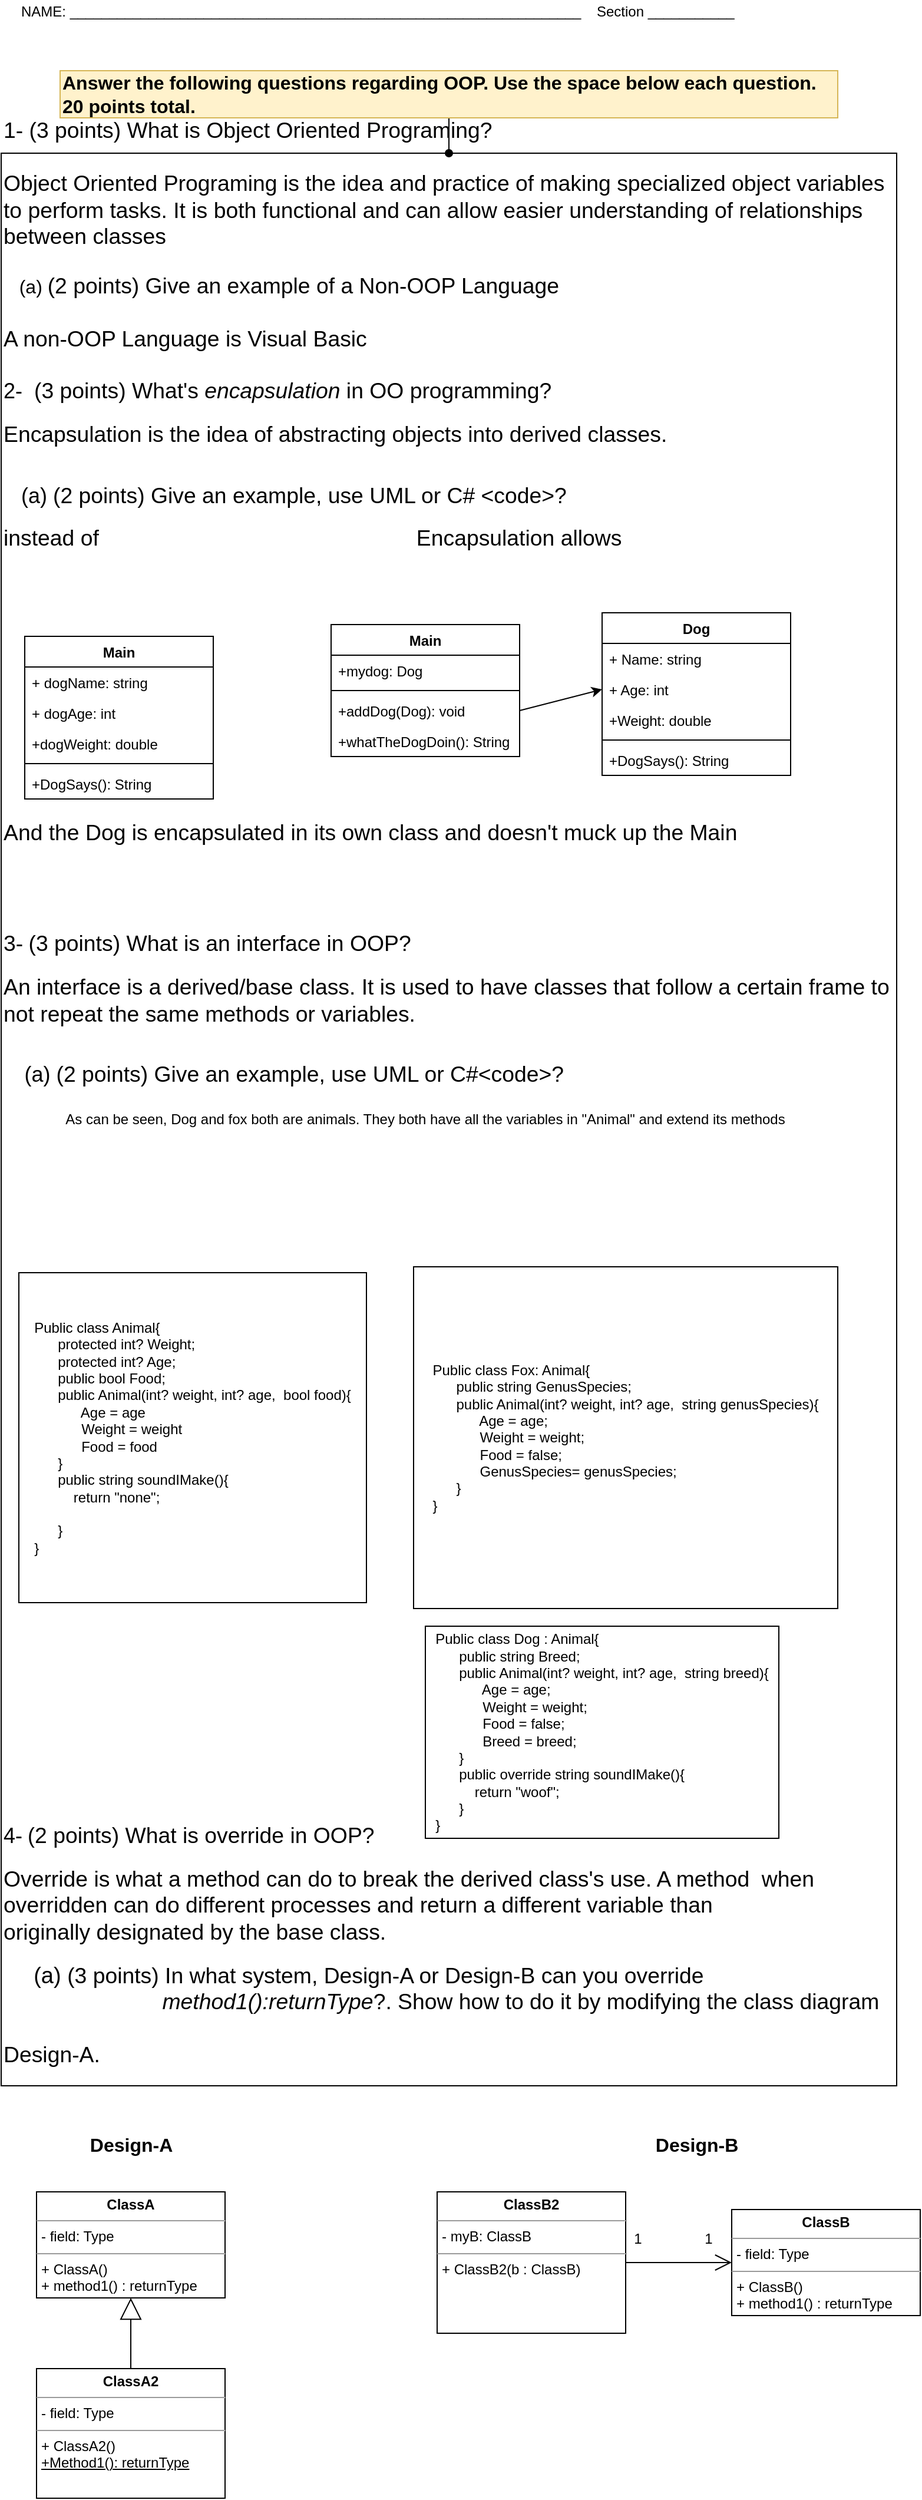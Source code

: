 <mxfile version="14.4.6" type="github" pages="3"><diagram id="lzrEC08ctPRDTBtoDH40" name="Page-1"><mxGraphModel dx="1673" dy="896" grid="1" gridSize="10" guides="1" tooltips="1" connect="1" arrows="1" fold="1" page="1" pageScale="1" pageWidth="850" pageHeight="1100" math="0" shadow="0"><root><mxCell id="0"/><mxCell id="1" parent="0"/><mxCell id="WfrNmm0ybTOumAIyCWNE-1" value="&lt;div&gt;&lt;span style=&quot;font-size: 14pt&quot;&gt;1- (3 points) What is Object Oriented Programing?&lt;/span&gt;&lt;/div&gt;&lt;div&gt;&lt;span style=&quot;font-size: 14pt&quot;&gt;&lt;br&gt;&lt;/span&gt;&lt;/div&gt;&lt;div&gt;&lt;span style=&quot;font-size: 14pt&quot;&gt;Object Oriented Programing is the idea and practice of making specialized object variables to perform tasks. It is both functional and can allow easier understanding of relationships between classes&lt;/span&gt;&lt;/div&gt;&lt;span style=&quot;font-size: medium&quot;&gt;&lt;br&gt;&amp;nbsp; &amp;nbsp;(a)&amp;nbsp;&lt;/span&gt;&lt;span style=&quot;font-size: 14pt&quot;&gt;(2 points) Give an example of a Non-OOP Language&lt;br&gt;&lt;br&gt;A non-OOP Language is Visual Basic&lt;br&gt;&lt;br&gt;&lt;/span&gt;&lt;font style=&quot;font-size: 18px&quot;&gt;2-&amp;nbsp;&amp;nbsp;&lt;/font&gt;&lt;span style=&quot;text-indent: -0.25in&quot;&gt;&lt;span style=&quot;font-size: 14pt&quot;&gt;(3 points) What's &lt;/span&gt;&lt;i style=&quot;font-size: 14pt&quot;&gt;encapsulation&lt;/i&gt;&lt;span style=&quot;font-size: 14pt&quot;&gt; in OO programming?&lt;/span&gt;&lt;br&gt;&lt;br&gt;&lt;span style=&quot;font-size: 14pt&quot;&gt;Encapsulation is the idea of abstracting objects into &lt;/span&gt;&lt;span style=&quot;font-size: 18.667px&quot;&gt;derived&lt;/span&gt;&lt;span style=&quot;font-size: 14pt&quot;&gt;&amp;nbsp;classes.&amp;nbsp;&lt;/span&gt;&lt;br&gt;&lt;br&gt;&lt;/span&gt;&lt;br&gt;&lt;font style=&quot;font-size: 18px&quot;&gt;&amp;nbsp; &amp;nbsp;(a)&amp;nbsp;&lt;/font&gt;&lt;span style=&quot;text-indent: -0.25in&quot;&gt;&lt;font face=&quot;calibri, sans-serif&quot;&gt;&lt;span style=&quot;font-size: 14pt&quot;&gt;(2 points) Give an example, use UML or C# &amp;lt;code&amp;gt;?&lt;/span&gt;&lt;/font&gt;&lt;br&gt;&lt;br&gt;&lt;font face=&quot;calibri, sans-serif&quot;&gt;&lt;span style=&quot;font-size: 14pt&quot;&gt;instead of&amp;nbsp; &amp;nbsp; &amp;nbsp; &amp;nbsp; &amp;nbsp; &amp;nbsp; &amp;nbsp; &amp;nbsp; &amp;nbsp; &amp;nbsp; &amp;nbsp; &amp;nbsp; &amp;nbsp; &amp;nbsp; &amp;nbsp; &amp;nbsp; &amp;nbsp; &amp;nbsp; &amp;nbsp; &amp;nbsp; &amp;nbsp; &amp;nbsp; &amp;nbsp; &amp;nbsp; &amp;nbsp; &amp;nbsp; Encapsulation allows&lt;/span&gt;&lt;/font&gt;&lt;br&gt;&lt;br&gt;&lt;br&gt;&lt;br&gt;&lt;br&gt;&lt;br&gt;&lt;br&gt;&lt;br&gt;&lt;br&gt;&lt;font face=&quot;calibri, sans-serif&quot;&gt;&lt;span style=&quot;font-size: 14pt&quot;&gt;&lt;br&gt;&lt;br&gt;&lt;br&gt;&lt;br&gt;&lt;br&gt;And the Dog is encapsulated in its own class and &lt;/span&gt;&lt;span style=&quot;font-size: 18.667px&quot;&gt;doesn't&lt;/span&gt;&lt;span style=&quot;font-size: 14pt&quot;&gt;&amp;nbsp;muck up the Main&lt;/span&gt;&lt;/font&gt;&lt;br&gt;&lt;br&gt;&lt;br&gt;&lt;br&gt;&lt;br&gt;&lt;br&gt;&lt;font face=&quot;calibri, sans-serif&quot;&gt;&lt;span style=&quot;font-size: 14pt&quot;&gt;3-&lt;/span&gt;&lt;/font&gt;&lt;/span&gt;&lt;span style=&quot;font-family: &amp;#34;calibri&amp;#34; , sans-serif ; text-indent: -0.25in ; font-size: 14pt&quot;&gt;&lt;span style=&quot;font-stretch: normal ; font-size: 7pt ; line-height: normal ; font-family: &amp;#34;times new roman&amp;#34;&quot;&gt;&amp;nbsp;&amp;nbsp;&lt;/span&gt;&lt;/span&gt;&lt;span dir=&quot;LTR&quot; style=&quot;font-family: &amp;#34;calibri&amp;#34; , sans-serif ; font-size: 12pt ; text-indent: -0.25in&quot;&gt;&lt;/span&gt;&lt;span style=&quot;font-family: &amp;#34;calibri&amp;#34; , sans-serif ; text-indent: -0.25in ; font-size: 14pt&quot;&gt;(3 points) What is an interface in OOP?&lt;/span&gt;&lt;p class=&quot;MsoListParagraph&quot; style=&quot;margin: 0in 0in 0in 0.25in ; font-size: 12pt ; font-family: &amp;#34;calibri&amp;#34; , sans-serif ; text-indent: -0.25in&quot;&gt;&lt;span style=&quot;font-size: 14pt&quot;&gt;&lt;/span&gt;&lt;/p&gt;&lt;span style=&quot;text-indent: -0.25in&quot;&gt;&lt;br&gt;&lt;font face=&quot;calibri, sans-serif&quot;&gt;&lt;span style=&quot;font-size: 14pt&quot;&gt;An interface is a &lt;/span&gt;&lt;span style=&quot;font-size: 18.667px&quot;&gt;derived&lt;/span&gt;&lt;span style=&quot;font-size: 14pt&quot;&gt;/base class. It is used to have classes that follow a certain frame to not repeat the same methods or variables.&amp;nbsp;&lt;/span&gt;&lt;/font&gt;&lt;br&gt;&lt;br&gt;&lt;br&gt;&lt;/span&gt;&lt;p class=&quot;MsoListParagraph&quot; style=&quot;margin: 0in 0in 0in 0.75in ; font-size: 12pt ; font-family: &amp;#34;calibri&amp;#34; , sans-serif ; text-indent: -0.25in&quot;&gt;&lt;span style=&quot;font-size: 14pt&quot;&gt;&lt;/span&gt;&lt;/p&gt;&lt;p class=&quot;MsoListParagraph&quot; style=&quot;margin: 0in 0in 0in 0.25in ; font-size: 12pt ; text-indent: -0.25in&quot;&gt;&lt;span style=&quot;font-size: 14pt&quot;&gt;&lt;/span&gt;&lt;/p&gt;&lt;span style=&quot;font-size: medium&quot;&gt;&amp;nbsp; &amp;nbsp;&amp;nbsp;&lt;/span&gt;&lt;span style=&quot;font-size: 18px&quot;&gt;(a)&amp;nbsp;&lt;/span&gt;&lt;span style=&quot;font-size: 14pt ; font-family: &amp;#34;calibri&amp;#34; , sans-serif&quot;&gt;(2 points) Give an example, use UML or C#&amp;lt;code&amp;gt;?&lt;br&gt;&lt;/span&gt;&lt;span style=&quot;font-size: medium&quot;&gt;&lt;/span&gt;&lt;br&gt;&amp;nbsp; &amp;nbsp; &amp;nbsp; &amp;nbsp; &amp;nbsp; &amp;nbsp; &amp;nbsp; &amp;nbsp; As can be seen, Dog and fox both are animals. They both have all the variables in &quot;Animal&quot; and extend its methods&lt;br&gt;&lt;br&gt;&lt;br&gt;&lt;br&gt;&lt;br&gt;&lt;br&gt;&lt;br&gt;&lt;br&gt;&amp;nbsp; &amp;nbsp; &amp;nbsp; &amp;nbsp; &amp;nbsp;&lt;br&gt;&lt;br&gt;&lt;br&gt;&lt;br&gt;&lt;br&gt;&lt;br&gt;&lt;br&gt;&lt;br&gt;&lt;br&gt;&lt;br&gt;&lt;br&gt;&lt;br&gt;&lt;br&gt;&lt;font style=&quot;font-size: 18px&quot;&gt;&lt;br&gt;&lt;br&gt;&lt;br&gt;&lt;br&gt;&lt;br&gt;&lt;br&gt;&lt;br&gt;&lt;br&gt;&lt;br&gt;&lt;br&gt;&lt;br&gt;&lt;br&gt;&lt;br&gt;&lt;br&gt;4-&lt;span style=&quot;font-family: &amp;#34;calibri&amp;#34; , sans-serif ; text-indent: -0.25in&quot;&gt;&lt;span style=&quot;font-stretch: normal ; line-height: normal ; font-family: &amp;#34;times new roman&amp;#34;&quot;&gt;&amp;nbsp;&lt;/span&gt;&lt;/span&gt;&lt;span dir=&quot;LTR&quot; style=&quot;font-family: &amp;#34;calibri&amp;#34; , sans-serif ; text-indent: -0.25in&quot;&gt;&lt;/span&gt;&lt;span style=&quot;font-family: &amp;#34;calibri&amp;#34; , sans-serif ; text-indent: -0.25in&quot;&gt;(&lt;/span&gt;&lt;/font&gt;&lt;span style=&quot;text-indent: -0.25in&quot;&gt;&lt;font face=&quot;calibri, sans-serif&quot;&gt;&lt;span style=&quot;font-size: 14pt&quot;&gt;2 points) What is override in OOP?&lt;/span&gt;&lt;/font&gt;&lt;br&gt;&lt;br&gt;&lt;font face=&quot;calibri, sans-serif&quot;&gt;&lt;span style=&quot;font-size: 14pt&quot;&gt;Override is what a method can do to break the &lt;/span&gt;&lt;span style=&quot;font-size: 18.667px&quot;&gt;derived&lt;/span&gt;&lt;span style=&quot;font-size: 14pt&quot;&gt;&amp;nbsp;class's use. A method&amp;nbsp; when &lt;/span&gt;&lt;span style=&quot;font-size: 18.667px&quot;&gt;overridden&lt;/span&gt;&lt;span style=&quot;font-size: 14pt&quot;&gt;&amp;nbsp;can do different processes and return a different variable than &lt;/span&gt;&lt;span style=&quot;font-size: 18.667px&quot;&gt;originally&lt;/span&gt;&lt;span style=&quot;font-size: 14pt&quot;&gt;&amp;nbsp;designated by the base class.&lt;/span&gt;&lt;/font&gt;&lt;br&gt;&lt;br&gt;&lt;/span&gt;&lt;p class=&quot;MsoListParagraph&quot; style=&quot;margin: 0in 0in 0in 0.25in ; font-size: 12pt ; font-family: &amp;#34;calibri&amp;#34; , sans-serif ; text-indent: -0.25in&quot;&gt;&lt;span style=&quot;font-size: 14pt&quot;&gt;&lt;/span&gt;&lt;/p&gt;&lt;span style=&quot;font-size: medium&quot;&gt;&amp;nbsp;&lt;/span&gt;&lt;font style=&quot;font-size: 19px&quot;&gt; &amp;nbsp; &amp;nbsp;(a)&amp;nbsp;&lt;/font&gt;&lt;span style=&quot;font-size: 14pt ; font-family: &amp;#34;calibri&amp;#34; , sans-serif&quot;&gt;(3 points) In what system, Design-A or Design-B can you override&lt;i&gt;&amp;nbsp; &lt;br&gt;&amp;nbsp; &amp;nbsp; &amp;nbsp; &amp;nbsp; &amp;nbsp; &amp;nbsp; &amp;nbsp; &amp;nbsp; &amp;nbsp; &amp;nbsp; &amp;nbsp; &amp;nbsp; &amp;nbsp; method1():returnType&lt;/i&gt;?. Show how to do it by modifying the class diagram&lt;br&gt;&lt;br&gt;Design-A.&lt;br&gt;&lt;br&gt;&lt;br&gt;&lt;/span&gt;&lt;span style=&quot;font-size: medium&quot;&gt;&lt;/span&gt;" style="text;html=1;fillColor=none;align=left;verticalAlign=middle;whiteSpace=wrap;rounded=0;strokeColor=#000000;" vertex="1" parent="1"><mxGeometry x="30" y="160" width="760" height="1640" as="geometry"/></mxCell><mxCell id="WfrNmm0ybTOumAIyCWNE-2" value="&lt;p style=&quot;margin: 0px ; margin-top: 4px ; text-align: center&quot;&gt;&lt;b&gt;ClassA&lt;/b&gt;&lt;/p&gt;&lt;hr size=&quot;1&quot;&gt;&lt;p style=&quot;margin: 0px ; margin-left: 4px&quot;&gt;- field: Type&lt;/p&gt;&lt;hr size=&quot;1&quot;&gt;&lt;p style=&quot;margin: 0px ; margin-left: 4px&quot;&gt;+ ClassA()&lt;/p&gt;&lt;p style=&quot;margin: 0px ; margin-left: 4px&quot;&gt;+ method1() : returnType&lt;/p&gt;" style="verticalAlign=top;align=left;overflow=fill;fontSize=12;fontFamily=Helvetica;html=1;" vertex="1" parent="1"><mxGeometry x="60" y="1890" width="160" height="90" as="geometry"/></mxCell><mxCell id="WfrNmm0ybTOumAIyCWNE-3" value="&lt;p style=&quot;margin: 0px ; margin-top: 4px ; text-align: center&quot;&gt;&lt;b&gt;ClassB2&lt;/b&gt;&lt;/p&gt;&lt;hr size=&quot;1&quot;&gt;&lt;p style=&quot;margin: 0px ; margin-left: 4px&quot;&gt;- myB: ClassB&lt;/p&gt;&lt;hr size=&quot;1&quot;&gt;&lt;p style=&quot;margin: 0px ; margin-left: 4px&quot;&gt;+ ClassB2(b : ClassB)&lt;/p&gt;&lt;p style=&quot;margin: 0px ; margin-left: 4px&quot;&gt;&lt;br&gt;&lt;/p&gt;" style="verticalAlign=top;align=left;overflow=fill;fontSize=12;fontFamily=Helvetica;html=1;" vertex="1" parent="1"><mxGeometry x="400" y="1890" width="160" height="120" as="geometry"/></mxCell><mxCell id="WfrNmm0ybTOumAIyCWNE-4" value="&lt;p style=&quot;margin: 0px ; margin-top: 4px ; text-align: center&quot;&gt;&lt;b&gt;ClassA2&lt;/b&gt;&lt;/p&gt;&lt;hr size=&quot;1&quot;&gt;&lt;p style=&quot;margin: 0px ; margin-left: 4px&quot;&gt;- field: Type&lt;/p&gt;&lt;hr size=&quot;1&quot;&gt;&lt;p style=&quot;margin: 0px ; margin-left: 4px&quot;&gt;+ ClassA2()&lt;/p&gt;&lt;p style=&quot;margin: 0px ; margin-left: 4px&quot;&gt;&lt;u&gt;+Method1(): returnType&lt;/u&gt;&lt;/p&gt;" style="verticalAlign=top;align=left;overflow=fill;fontSize=12;fontFamily=Helvetica;html=1;" vertex="1" parent="1"><mxGeometry x="60" y="2040" width="160" height="110" as="geometry"/></mxCell><mxCell id="WfrNmm0ybTOumAIyCWNE-5" value="&lt;p style=&quot;margin: 0px ; margin-top: 4px ; text-align: center&quot;&gt;&lt;b&gt;ClassB&lt;/b&gt;&lt;/p&gt;&lt;hr size=&quot;1&quot;&gt;&lt;p style=&quot;margin: 0px ; margin-left: 4px&quot;&gt;- field: Type&lt;/p&gt;&lt;hr size=&quot;1&quot;&gt;&lt;p style=&quot;margin: 0px ; margin-left: 4px&quot;&gt;+ ClassB()&lt;/p&gt;&lt;p style=&quot;margin: 0px ; margin-left: 4px&quot;&gt;+ method1() : returnType&lt;/p&gt;" style="verticalAlign=top;align=left;overflow=fill;fontSize=12;fontFamily=Helvetica;html=1;" vertex="1" parent="1"><mxGeometry x="650" y="1905" width="160" height="90" as="geometry"/></mxCell><mxCell id="WfrNmm0ybTOumAIyCWNE-6" value="1" style="text;html=1;align=center;verticalAlign=middle;resizable=0;points=[];autosize=1;" vertex="1" parent="1"><mxGeometry x="560" y="1920" width="20" height="20" as="geometry"/></mxCell><mxCell id="WfrNmm0ybTOumAIyCWNE-7" value="1" style="text;html=1;align=center;verticalAlign=middle;resizable=0;points=[];autosize=1;" vertex="1" parent="1"><mxGeometry x="620" y="1920" width="20" height="20" as="geometry"/></mxCell><mxCell id="WfrNmm0ybTOumAIyCWNE-8" value="" style="endArrow=block;endSize=16;endFill=0;html=1;" edge="1" parent="1" source="WfrNmm0ybTOumAIyCWNE-4" target="WfrNmm0ybTOumAIyCWNE-2"><mxGeometry width="160" relative="1" as="geometry"><mxPoint x="260" y="2040" as="sourcePoint"/><mxPoint x="420" y="2040" as="targetPoint"/></mxGeometry></mxCell><mxCell id="WfrNmm0ybTOumAIyCWNE-9" value="" style="endArrow=open;endFill=1;endSize=12;html=1;" edge="1" parent="1" source="WfrNmm0ybTOumAIyCWNE-3" target="WfrNmm0ybTOumAIyCWNE-5"><mxGeometry width="160" relative="1" as="geometry"><mxPoint x="440" y="2090" as="sourcePoint"/><mxPoint x="600" y="2090" as="targetPoint"/></mxGeometry></mxCell><mxCell id="WfrNmm0ybTOumAIyCWNE-10" value="Design-A" style="text;html=1;align=center;verticalAlign=middle;resizable=0;points=[];autosize=1;fontSize=16;fontStyle=1" vertex="1" parent="1"><mxGeometry x="95" y="1840" width="90" height="20" as="geometry"/></mxCell><mxCell id="WfrNmm0ybTOumAIyCWNE-11" value="Design-B" style="text;html=1;align=center;verticalAlign=middle;resizable=0;points=[];autosize=1;fontSize=16;fontStyle=1" vertex="1" parent="1"><mxGeometry x="575" y="1840" width="90" height="20" as="geometry"/></mxCell><mxCell id="WfrNmm0ybTOumAIyCWNE-12" style="edgeStyle=orthogonalEdgeStyle;rounded=0;orthogonalLoop=1;jettySize=auto;html=1;endArrow=oval;endFill=1;fontSize=16;" edge="1" parent="1" source="WfrNmm0ybTOumAIyCWNE-13" target="WfrNmm0ybTOumAIyCWNE-1"><mxGeometry relative="1" as="geometry"/></mxCell><mxCell id="WfrNmm0ybTOumAIyCWNE-13" value="Answer the following questions regarding OOP. Use the space below each question.&lt;br&gt;20 points total.&lt;br&gt;" style="text;html=1;align=left;verticalAlign=middle;resizable=0;points=[];autosize=1;fontSize=16;fontStyle=1;fillColor=#fff2cc;strokeColor=#d6b656;" vertex="1" parent="1"><mxGeometry x="80" y="90" width="660" height="40" as="geometry"/></mxCell><mxCell id="WfrNmm0ybTOumAIyCWNE-14" value="NAME: _________________________________________________________________&amp;nbsp; &amp;nbsp; Section ___________" style="text;html=1;align=left;verticalAlign=middle;resizable=0;points=[];autosize=1;" vertex="1" parent="1"><mxGeometry x="45" y="30" width="620" height="20" as="geometry"/></mxCell><mxCell id="WfrNmm0ybTOumAIyCWNE-15" value="Main" style="swimlane;fontStyle=1;align=center;verticalAlign=top;childLayout=stackLayout;horizontal=1;startSize=26;horizontalStack=0;resizeParent=1;resizeParentMax=0;resizeLast=0;collapsible=1;marginBottom=0;" vertex="1" parent="1"><mxGeometry x="50" y="570" width="160" height="138" as="geometry"/></mxCell><mxCell id="WfrNmm0ybTOumAIyCWNE-16" value="+ dogName: string" style="text;strokeColor=none;fillColor=none;align=left;verticalAlign=top;spacingLeft=4;spacingRight=4;overflow=hidden;rotatable=0;points=[[0,0.5],[1,0.5]];portConstraint=eastwest;" vertex="1" parent="WfrNmm0ybTOumAIyCWNE-15"><mxGeometry y="26" width="160" height="26" as="geometry"/></mxCell><mxCell id="WfrNmm0ybTOumAIyCWNE-17" value="+ dogAge: int" style="text;strokeColor=none;fillColor=none;align=left;verticalAlign=top;spacingLeft=4;spacingRight=4;overflow=hidden;rotatable=0;points=[[0,0.5],[1,0.5]];portConstraint=eastwest;" vertex="1" parent="WfrNmm0ybTOumAIyCWNE-15"><mxGeometry y="52" width="160" height="26" as="geometry"/></mxCell><mxCell id="WfrNmm0ybTOumAIyCWNE-18" value="+dogWeight: double" style="text;strokeColor=none;fillColor=none;align=left;verticalAlign=top;spacingLeft=4;spacingRight=4;overflow=hidden;rotatable=0;points=[[0,0.5],[1,0.5]];portConstraint=eastwest;" vertex="1" parent="WfrNmm0ybTOumAIyCWNE-15"><mxGeometry y="78" width="160" height="26" as="geometry"/></mxCell><mxCell id="WfrNmm0ybTOumAIyCWNE-19" value="" style="line;strokeWidth=1;fillColor=none;align=left;verticalAlign=middle;spacingTop=-1;spacingLeft=3;spacingRight=3;rotatable=0;labelPosition=right;points=[];portConstraint=eastwest;" vertex="1" parent="WfrNmm0ybTOumAIyCWNE-15"><mxGeometry y="104" width="160" height="8" as="geometry"/></mxCell><mxCell id="WfrNmm0ybTOumAIyCWNE-20" value="+DogSays(): String" style="text;strokeColor=none;fillColor=none;align=left;verticalAlign=top;spacingLeft=4;spacingRight=4;overflow=hidden;rotatable=0;points=[[0,0.5],[1,0.5]];portConstraint=eastwest;" vertex="1" parent="WfrNmm0ybTOumAIyCWNE-15"><mxGeometry y="112" width="160" height="26" as="geometry"/></mxCell><mxCell id="WfrNmm0ybTOumAIyCWNE-21" value="Main" style="swimlane;fontStyle=1;align=center;verticalAlign=top;childLayout=stackLayout;horizontal=1;startSize=26;horizontalStack=0;resizeParent=1;resizeParentMax=0;resizeLast=0;collapsible=1;marginBottom=0;" vertex="1" parent="1"><mxGeometry x="310" y="560" width="160" height="112" as="geometry"/></mxCell><mxCell id="WfrNmm0ybTOumAIyCWNE-22" value="+mydog: Dog" style="text;strokeColor=none;fillColor=none;align=left;verticalAlign=top;spacingLeft=4;spacingRight=4;overflow=hidden;rotatable=0;points=[[0,0.5],[1,0.5]];portConstraint=eastwest;" vertex="1" parent="WfrNmm0ybTOumAIyCWNE-21"><mxGeometry y="26" width="160" height="26" as="geometry"/></mxCell><mxCell id="WfrNmm0ybTOumAIyCWNE-23" value="" style="line;strokeWidth=1;fillColor=none;align=left;verticalAlign=middle;spacingTop=-1;spacingLeft=3;spacingRight=3;rotatable=0;labelPosition=right;points=[];portConstraint=eastwest;" vertex="1" parent="WfrNmm0ybTOumAIyCWNE-21"><mxGeometry y="52" width="160" height="8" as="geometry"/></mxCell><mxCell id="WfrNmm0ybTOumAIyCWNE-24" value="+addDog(Dog): void" style="text;strokeColor=none;fillColor=none;align=left;verticalAlign=top;spacingLeft=4;spacingRight=4;overflow=hidden;rotatable=0;points=[[0,0.5],[1,0.5]];portConstraint=eastwest;" vertex="1" parent="WfrNmm0ybTOumAIyCWNE-21"><mxGeometry y="60" width="160" height="26" as="geometry"/></mxCell><mxCell id="WfrNmm0ybTOumAIyCWNE-25" value="+whatTheDogDoin(): String" style="text;strokeColor=none;fillColor=none;align=left;verticalAlign=top;spacingLeft=4;spacingRight=4;overflow=hidden;rotatable=0;points=[[0,0.5],[1,0.5]];portConstraint=eastwest;" vertex="1" parent="WfrNmm0ybTOumAIyCWNE-21"><mxGeometry y="86" width="160" height="26" as="geometry"/></mxCell><mxCell id="WfrNmm0ybTOumAIyCWNE-26" value="Dog" style="swimlane;fontStyle=1;align=center;verticalAlign=top;childLayout=stackLayout;horizontal=1;startSize=26;horizontalStack=0;resizeParent=1;resizeParentMax=0;resizeLast=0;collapsible=1;marginBottom=0;" vertex="1" parent="1"><mxGeometry x="540" y="550" width="160" height="138" as="geometry"/></mxCell><mxCell id="WfrNmm0ybTOumAIyCWNE-27" value="+ Name: string" style="text;strokeColor=none;fillColor=none;align=left;verticalAlign=top;spacingLeft=4;spacingRight=4;overflow=hidden;rotatable=0;points=[[0,0.5],[1,0.5]];portConstraint=eastwest;" vertex="1" parent="WfrNmm0ybTOumAIyCWNE-26"><mxGeometry y="26" width="160" height="26" as="geometry"/></mxCell><mxCell id="WfrNmm0ybTOumAIyCWNE-28" value="+ Age: int" style="text;strokeColor=none;fillColor=none;align=left;verticalAlign=top;spacingLeft=4;spacingRight=4;overflow=hidden;rotatable=0;points=[[0,0.5],[1,0.5]];portConstraint=eastwest;" vertex="1" parent="WfrNmm0ybTOumAIyCWNE-26"><mxGeometry y="52" width="160" height="26" as="geometry"/></mxCell><mxCell id="WfrNmm0ybTOumAIyCWNE-29" value="+Weight: double" style="text;strokeColor=none;fillColor=none;align=left;verticalAlign=top;spacingLeft=4;spacingRight=4;overflow=hidden;rotatable=0;points=[[0,0.5],[1,0.5]];portConstraint=eastwest;" vertex="1" parent="WfrNmm0ybTOumAIyCWNE-26"><mxGeometry y="78" width="160" height="26" as="geometry"/></mxCell><mxCell id="WfrNmm0ybTOumAIyCWNE-30" value="" style="line;strokeWidth=1;fillColor=none;align=left;verticalAlign=middle;spacingTop=-1;spacingLeft=3;spacingRight=3;rotatable=0;labelPosition=right;points=[];portConstraint=eastwest;" vertex="1" parent="WfrNmm0ybTOumAIyCWNE-26"><mxGeometry y="104" width="160" height="8" as="geometry"/></mxCell><mxCell id="WfrNmm0ybTOumAIyCWNE-31" value="+DogSays(): String" style="text;strokeColor=none;fillColor=none;align=left;verticalAlign=top;spacingLeft=4;spacingRight=4;overflow=hidden;rotatable=0;points=[[0,0.5],[1,0.5]];portConstraint=eastwest;" vertex="1" parent="WfrNmm0ybTOumAIyCWNE-26"><mxGeometry y="112" width="160" height="26" as="geometry"/></mxCell><mxCell id="WfrNmm0ybTOumAIyCWNE-32" value="" style="endArrow=classic;html=1;entryX=0;entryY=0.5;entryDx=0;entryDy=0;exitX=1;exitY=0.5;exitDx=0;exitDy=0;" edge="1" parent="1" source="WfrNmm0ybTOumAIyCWNE-24" target="WfrNmm0ybTOumAIyCWNE-28"><mxGeometry width="50" height="50" relative="1" as="geometry"><mxPoint x="450" y="664" as="sourcePoint"/><mxPoint x="500" y="614" as="targetPoint"/></mxGeometry></mxCell><mxCell id="WfrNmm0ybTOumAIyCWNE-33" style="edgeStyle=orthogonalEdgeStyle;rounded=0;orthogonalLoop=1;jettySize=auto;html=1;exitX=0.5;exitY=1;exitDx=0;exitDy=0;" edge="1" parent="1"><mxGeometry relative="1" as="geometry"><mxPoint x="410" y="1830" as="sourcePoint"/><mxPoint x="410" y="1830" as="targetPoint"/></mxGeometry></mxCell><mxCell id="WfrNmm0ybTOumAIyCWNE-34" value="&lt;div style=&quot;text-align: left&quot;&gt;&lt;span&gt;Public class Animal{&lt;/span&gt;&lt;/div&gt;&lt;div style=&quot;text-align: left&quot;&gt;&amp;nbsp; &amp;nbsp; &amp;nbsp; protected int? Weight;&lt;/div&gt;&lt;div style=&quot;text-align: left&quot;&gt;&amp;nbsp; &amp;nbsp; &amp;nbsp; protected int? Age;&lt;/div&gt;&lt;div style=&quot;text-align: left&quot;&gt;&amp;nbsp; &amp;nbsp; &amp;nbsp; public bool Food;&lt;/div&gt;&lt;div style=&quot;text-align: left&quot;&gt;&amp;nbsp; &amp;nbsp; &amp;nbsp; public Animal(int? weight, int? age,&amp;nbsp; bool food){&lt;/div&gt;&lt;div style=&quot;text-align: left&quot;&gt;&amp;nbsp; &amp;nbsp; &amp;nbsp; &amp;nbsp; &amp;nbsp; &amp;nbsp; Age = age&lt;/div&gt;&lt;div style=&quot;text-align: left&quot;&gt;&amp;nbsp; &amp;nbsp; &amp;nbsp; &amp;nbsp; &amp;nbsp; &amp;nbsp; Weight = weight&lt;/div&gt;&lt;div style=&quot;text-align: left&quot;&gt;&amp;nbsp; &amp;nbsp; &amp;nbsp; &amp;nbsp; &amp;nbsp; &amp;nbsp; Food = food&lt;/div&gt;&lt;div style=&quot;text-align: left&quot;&gt;&amp;nbsp; &amp;nbsp; &amp;nbsp; }&lt;/div&gt;&lt;div style=&quot;text-align: left&quot;&gt;&amp;nbsp; &amp;nbsp; &amp;nbsp; public string soundIMake(){&lt;/div&gt;&lt;div style=&quot;text-align: left&quot;&gt;&amp;nbsp; &amp;nbsp; &amp;nbsp; &amp;nbsp; &amp;nbsp; return &quot;none&quot;;&lt;/div&gt;&lt;div style=&quot;text-align: left&quot;&gt;&lt;br&gt;&lt;/div&gt;&lt;div style=&quot;text-align: left&quot;&gt;&amp;nbsp; &amp;nbsp; &amp;nbsp; }&lt;/div&gt;&lt;div style=&quot;text-align: left&quot;&gt;&lt;span&gt;}&lt;/span&gt;&lt;/div&gt;" style="rounded=0;whiteSpace=wrap;html=1;" vertex="1" parent="1"><mxGeometry x="45" y="1110" width="295" height="280" as="geometry"/></mxCell><mxCell id="WfrNmm0ybTOumAIyCWNE-35" value="&lt;div style=&quot;text-align: left&quot;&gt;&lt;div&gt;Public class Dog : Animal{&lt;/div&gt;&lt;div&gt;&amp;nbsp; &amp;nbsp; &amp;nbsp; public string Breed;&lt;/div&gt;&lt;div&gt;&amp;nbsp; &amp;nbsp; &amp;nbsp; public Animal(int? weight, int? age,&amp;nbsp; string breed){&lt;/div&gt;&lt;div&gt;&amp;nbsp; &amp;nbsp; &amp;nbsp; &amp;nbsp; &amp;nbsp; &amp;nbsp; Age = age;&lt;/div&gt;&lt;div&gt;&amp;nbsp; &amp;nbsp; &amp;nbsp; &amp;nbsp; &amp;nbsp; &amp;nbsp; Weight = weight;&lt;/div&gt;&lt;div&gt;&amp;nbsp; &amp;nbsp; &amp;nbsp; &amp;nbsp; &amp;nbsp; &amp;nbsp; Food = false;&lt;/div&gt;&lt;div&gt;&amp;nbsp; &amp;nbsp; &amp;nbsp; &amp;nbsp; &amp;nbsp; &amp;nbsp; Breed = breed;&lt;/div&gt;&lt;div&gt;&amp;nbsp; &amp;nbsp; &amp;nbsp; }&lt;/div&gt;&lt;div&gt;&amp;nbsp; &amp;nbsp; &amp;nbsp; public override string soundIMake(){&lt;/div&gt;&lt;div&gt;&amp;nbsp; &amp;nbsp; &amp;nbsp; &amp;nbsp; &amp;nbsp; return &quot;woof&quot;;&lt;/div&gt;&lt;div&gt;&amp;nbsp; &amp;nbsp; &amp;nbsp; }&lt;/div&gt;&lt;div&gt;}&lt;/div&gt;&lt;/div&gt;" style="rounded=0;whiteSpace=wrap;html=1;" vertex="1" parent="1"><mxGeometry x="390" y="1410" width="300" height="180" as="geometry"/></mxCell><mxCell id="WfrNmm0ybTOumAIyCWNE-36" value="&lt;div style=&quot;text-align: left&quot;&gt;&lt;div&gt;Public class Fox: Animal{&lt;/div&gt;&lt;div&gt;&amp;nbsp; &amp;nbsp; &amp;nbsp; public string GenusSpecies;&lt;/div&gt;&lt;div&gt;&amp;nbsp; &amp;nbsp; &amp;nbsp; public Animal(int? weight, int? age,&amp;nbsp; string genusSpecies){&lt;/div&gt;&lt;div&gt;&amp;nbsp; &amp;nbsp; &amp;nbsp; &amp;nbsp; &amp;nbsp; &amp;nbsp; Age = age;&lt;/div&gt;&lt;div&gt;&amp;nbsp; &amp;nbsp; &amp;nbsp; &amp;nbsp; &amp;nbsp; &amp;nbsp; Weight = weight;&lt;/div&gt;&lt;div&gt;&amp;nbsp; &amp;nbsp; &amp;nbsp; &amp;nbsp; &amp;nbsp; &amp;nbsp; Food = false;&lt;/div&gt;&lt;div&gt;&amp;nbsp; &amp;nbsp; &amp;nbsp; &amp;nbsp; &amp;nbsp; &amp;nbsp; GenusSpecies= genusSpecies;&lt;/div&gt;&lt;div&gt;&amp;nbsp; &amp;nbsp; &amp;nbsp; }&lt;/div&gt;&lt;div&gt;}&lt;/div&gt;&lt;/div&gt;" style="rounded=0;whiteSpace=wrap;html=1;" vertex="1" parent="1"><mxGeometry x="380" y="1105" width="360" height="290" as="geometry"/></mxCell></root></mxGraphModel></diagram><diagram name="Class Diagram" id="Qv_K91juvCGa34CQbl78"><mxGraphModel dx="1422" dy="762" grid="1" gridSize="10" guides="1" tooltips="1" connect="1" arrows="1" fold="1" page="1" pageScale="1" pageWidth="850" pageHeight="1100" math="0" shadow="0"><root><mxCell id="0"/><mxCell id="1" parent="0"/><mxCell id="3j-uOxkfJsfwxyqrMY2K-3" value="&lt;p style=&quot;margin: 0px ; margin-top: 4px ; text-align: center&quot;&gt;&lt;b&gt;Bank&lt;/b&gt;&lt;/p&gt;&lt;p style=&quot;margin: 0px ; margin-left: 4px&quot;&gt;&lt;br&gt;&lt;/p&gt;&lt;p style=&quot;margin: 0px ; margin-left: 4px&quot;&gt;+ Tellers :List&amp;lt;Teller&amp;gt;&lt;/p&gt;&lt;p style=&quot;margin: 0px ; margin-left: 4px&quot;&gt;+ Customers :List&amp;lt;Customer&amp;gt;&lt;/p&gt;&lt;p style=&quot;margin: 0px ; margin-left: 4px&quot;&gt;+address: Address&lt;/p&gt;&lt;hr size=&quot;1&quot;&gt;&lt;p style=&quot;margin: 0px ; margin-left: 4px&quot;&gt;+ Bank()&lt;/p&gt;&lt;p style=&quot;margin: 0px ; margin-left: 4px&quot;&gt;+HireNewTeller():void&lt;br&gt;&lt;/p&gt;+AquireNewCustomer(Customer):void" style="verticalAlign=top;align=left;overflow=fill;fontSize=12;fontFamily=Helvetica;html=1;" parent="1" vertex="1"><mxGeometry x="620" y="540" width="230" height="140" as="geometry"/></mxCell><mxCell id="3j-uOxkfJsfwxyqrMY2K-4" value="&lt;p style=&quot;margin: 0px ; margin-top: 4px ; text-align: center&quot;&gt;&lt;b&gt;Person&lt;/b&gt;&lt;/p&gt;&lt;hr size=&quot;1&quot;&gt;&lt;p style=&quot;margin: 0px ; margin-left: 4px&quot;&gt;- name : String&lt;/p&gt;&lt;p style=&quot;margin: 0px ; margin-left: 4px&quot;&gt;- ssn : int&lt;/p&gt;&lt;p style=&quot;margin: 0px ; margin-left: 4px&quot;&gt;-addy:Address&lt;/p&gt;&lt;hr size=&quot;1&quot;&gt;&lt;p style=&quot;margin: 0px ; margin-left: 4px&quot;&gt;+ Person()&lt;/p&gt;" style="verticalAlign=top;align=left;overflow=fill;fontSize=12;fontFamily=Helvetica;html=1;" parent="1" vertex="1"><mxGeometry x="75" y="390" width="160" height="110" as="geometry"/></mxCell><mxCell id="DqLmJhZqOLn5wC4aiWAM-1" value="&lt;p style=&quot;margin: 0px ; margin-top: 4px ; text-align: center&quot;&gt;&lt;b&gt;Teller&lt;/b&gt;&lt;/p&gt;&lt;hr size=&quot;1&quot;&gt;&lt;p style=&quot;margin: 0px ; margin-left: 4px&quot;&gt;- id : int&lt;/p&gt;&lt;p style=&quot;margin: 0px ; margin-left: 4px&quot;&gt;- branch : int&lt;/p&gt;&lt;hr size=&quot;1&quot;&gt;&lt;p style=&quot;margin: 0px ; margin-left: 4px&quot;&gt;+ Teller()&lt;/p&gt;" style="verticalAlign=top;align=left;overflow=fill;fontSize=12;fontFamily=Helvetica;html=1;" parent="1" vertex="1"><mxGeometry x="345" y="500" width="160" height="90" as="geometry"/></mxCell><mxCell id="DqLmJhZqOLn5wC4aiWAM-2" value="&lt;p style=&quot;margin: 0px ; margin-top: 4px ; text-align: center&quot;&gt;&lt;b&gt;Customer&lt;/b&gt;&lt;/p&gt;&lt;hr size=&quot;1&quot;&gt;&lt;p style=&quot;margin: 0px ; margin-left: 4px&quot;&gt;- id : int&lt;/p&gt;&lt;p style=&quot;margin: 0px ; margin-left: 4px&quot;&gt;- accounts : List&amp;lt;&lt;b&gt;Account&lt;/b&gt;&amp;gt;&lt;/p&gt;&lt;hr size=&quot;1&quot;&gt;&lt;p style=&quot;margin: 0px ; margin-left: 4px&quot;&gt;+ Customer()&lt;/p&gt;&lt;p style=&quot;margin: 0px ; margin-left: 4px&quot;&gt;+AddNewAccount(Account):void&lt;/p&gt;" style="verticalAlign=top;align=left;overflow=fill;fontSize=12;fontFamily=Helvetica;html=1;" parent="1" vertex="1"><mxGeometry x="50" y="700" width="190" height="130" as="geometry"/></mxCell><mxCell id="DqLmJhZqOLn5wC4aiWAM-3" value="&lt;p style=&quot;margin: 0px ; margin-top: 4px ; text-align: center&quot;&gt;&lt;b&gt;Address&lt;/b&gt;&lt;/p&gt;&lt;hr size=&quot;1&quot;&gt;&lt;p style=&quot;margin: 0px ; margin-left: 4px&quot;&gt;- num : int&lt;/p&gt;&lt;p style=&quot;margin: 0px ; margin-left: 4px&quot;&gt;- street1 : String&lt;/p&gt;&lt;p style=&quot;margin: 0px ; margin-left: 4px&quot;&gt;- street2 : String&lt;/p&gt;&lt;hr size=&quot;1&quot;&gt;&lt;p style=&quot;margin: 0px ; margin-left: 4px&quot;&gt;+ Address()&lt;/p&gt;" style="verticalAlign=top;align=left;overflow=fill;fontSize=12;fontFamily=Helvetica;html=1;" parent="1" vertex="1"><mxGeometry x="410" y="310" width="160" height="110" as="geometry"/></mxCell><mxCell id="9qduSg51iaaMllRPvz7P-1" value="&lt;br&gt;The following classes are partially-designed for a Bank system where the customers must have&lt;br&gt;&amp;nbsp;at least one account, an account can be checking or savings. Bank and Person have an address.&lt;br&gt;A teller can work only for one bank. The bank has at least one customer and up to 5 tellers. &lt;br&gt;Connect the classes&amp;nbsp; using the appropriate UML relationships and multiplicities. &lt;br&gt;There are three class missing; add them and connect them.&lt;br&gt;&lt;span style=&quot;font-weight: 400&quot;&gt;&lt;i&gt;&lt;br&gt;&lt;/i&gt;&lt;/span&gt;15 points total.&lt;br&gt;&lt;br&gt;Extra 5 points if you complete the missing attributes and methods in all classes" style="text;html=1;align=left;verticalAlign=middle;resizable=0;points=[];autosize=1;fontSize=16;fontStyle=1;fillColor=#fff2cc;strokeColor=#d6b656;spacingTop=-16;spacing=12;" parent="1" vertex="1"><mxGeometry x="35" y="90" width="780" height="200" as="geometry"/></mxCell><mxCell id="mtrWmkww9c3rul5GGyxl-1" value="NAME: _________________________________________________________________&amp;nbsp; &amp;nbsp; Section ___________" style="text;html=1;align=left;verticalAlign=middle;resizable=0;points=[];autosize=1;" parent="1" vertex="1"><mxGeometry x="45" y="30" width="620" height="20" as="geometry"/></mxCell><mxCell id="YOehAzoZJDGaOMCQaEXC-1" value="1-*" style="endArrow=open;html=1;endSize=12;startArrow=diamondThin;startSize=14;startFill=0;edgeStyle=orthogonalEdgeStyle;align=left;verticalAlign=bottom;" parent="1" edge="1"><mxGeometry x="-1" y="3" relative="1" as="geometry"><mxPoint x="239" y="744.5" as="sourcePoint"/><mxPoint x="399" y="744.5" as="targetPoint"/></mxGeometry></mxCell><mxCell id="hVBN7jO8BZrFoVEcsJ7g-1" value="Account" style="swimlane;fontStyle=1;align=center;verticalAlign=top;childLayout=stackLayout;horizontal=1;startSize=26;horizontalStack=0;resizeParent=1;resizeParentMax=0;resizeLast=0;collapsible=1;marginBottom=0;" parent="1" vertex="1"><mxGeometry x="400" y="700" width="160" height="138" as="geometry"/></mxCell><mxCell id="hVBN7jO8BZrFoVEcsJ7g-2" value="+AccountType:string" style="text;strokeColor=none;fillColor=none;align=left;verticalAlign=top;spacingLeft=4;spacingRight=4;overflow=hidden;rotatable=0;points=[[0,0.5],[1,0.5]];portConstraint=eastwest;" parent="hVBN7jO8BZrFoVEcsJ7g-1" vertex="1"><mxGeometry y="26" width="160" height="26" as="geometry"/></mxCell><mxCell id="hVBN7jO8BZrFoVEcsJ7g-12" value="-moneyInAccount:Double" style="text;strokeColor=none;fillColor=none;align=left;verticalAlign=top;spacingLeft=4;spacingRight=4;overflow=hidden;rotatable=0;points=[[0,0.5],[1,0.5]];portConstraint=eastwest;" parent="hVBN7jO8BZrFoVEcsJ7g-1" vertex="1"><mxGeometry y="52" width="160" height="26" as="geometry"/></mxCell><mxCell id="hVBN7jO8BZrFoVEcsJ7g-3" value="" style="line;strokeWidth=1;fillColor=none;align=left;verticalAlign=middle;spacingTop=-1;spacingLeft=3;spacingRight=3;rotatable=0;labelPosition=right;points=[];portConstraint=eastwest;" parent="hVBN7jO8BZrFoVEcsJ7g-1" vertex="1"><mxGeometry y="78" width="160" height="8" as="geometry"/></mxCell><mxCell id="hVBN7jO8BZrFoVEcsJ7g-13" value="+ Account(string, Double)" style="text;strokeColor=none;fillColor=none;align=left;verticalAlign=top;spacingLeft=4;spacingRight=4;overflow=hidden;rotatable=0;points=[[0,0.5],[1,0.5]];portConstraint=eastwest;" parent="hVBN7jO8BZrFoVEcsJ7g-1" vertex="1"><mxGeometry y="86" width="160" height="26" as="geometry"/></mxCell><mxCell id="hVBN7jO8BZrFoVEcsJ7g-4" value="+ MoneyInAccoutn():double" style="text;strokeColor=none;fillColor=none;align=left;verticalAlign=top;spacingLeft=4;spacingRight=4;overflow=hidden;rotatable=0;points=[[0,0.5],[1,0.5]];portConstraint=eastwest;" parent="hVBN7jO8BZrFoVEcsJ7g-1" vertex="1"><mxGeometry y="112" width="160" height="26" as="geometry"/></mxCell><mxCell id="hVBN7jO8BZrFoVEcsJ7g-5" value="Extends" style="endArrow=block;endSize=16;endFill=0;html=1;entryX=0.5;entryY=1;entryDx=0;entryDy=0;exitX=0.5;exitY=0;exitDx=0;exitDy=0;" parent="1" source="DqLmJhZqOLn5wC4aiWAM-2" target="3j-uOxkfJsfwxyqrMY2K-4" edge="1"><mxGeometry width="160" relative="1" as="geometry"><mxPoint x="160" y="670" as="sourcePoint"/><mxPoint x="320" y="670" as="targetPoint"/></mxGeometry></mxCell><mxCell id="hVBN7jO8BZrFoVEcsJ7g-6" value="Extends" style="endArrow=block;endSize=16;endFill=0;html=1;entryX=0.75;entryY=1;entryDx=0;entryDy=0;exitX=-0.019;exitY=0.611;exitDx=0;exitDy=0;exitPerimeter=0;" parent="1" source="DqLmJhZqOLn5wC4aiWAM-1" target="3j-uOxkfJsfwxyqrMY2K-4" edge="1"><mxGeometry width="160" relative="1" as="geometry"><mxPoint x="165" y="710" as="sourcePoint"/><mxPoint x="230" y="620" as="targetPoint"/></mxGeometry></mxCell><mxCell id="hVBN7jO8BZrFoVEcsJ7g-8" value="5" style="endArrow=open;html=1;endSize=12;startArrow=diamondThin;startSize=14;startFill=1;edgeStyle=orthogonalEdgeStyle;align=left;verticalAlign=bottom;exitX=0;exitY=0.5;exitDx=0;exitDy=0;entryX=1;entryY=0.5;entryDx=0;entryDy=0;" parent="1" source="3j-uOxkfJsfwxyqrMY2K-3" target="DqLmJhZqOLn5wC4aiWAM-1" edge="1"><mxGeometry x="-0.871" y="-25" relative="1" as="geometry"><mxPoint x="340" y="470" as="sourcePoint"/><mxPoint x="510" y="540" as="targetPoint"/><mxPoint as="offset"/></mxGeometry></mxCell><mxCell id="hVBN7jO8BZrFoVEcsJ7g-15" value="1-*" style="endArrow=open;html=1;endSize=12;startArrow=diamondThin;startSize=14;startFill=0;edgeStyle=orthogonalEdgeStyle;align=left;verticalAlign=bottom;exitX=0;exitY=0.75;exitDx=0;exitDy=0;entryX=0.75;entryY=0;entryDx=0;entryDy=0;" parent="1" source="3j-uOxkfJsfwxyqrMY2K-3" target="DqLmJhZqOLn5wC4aiWAM-2" edge="1"><mxGeometry x="-0.875" y="-5" relative="1" as="geometry"><mxPoint x="245" y="754.5" as="sourcePoint"/><mxPoint x="405" y="754.5" as="targetPoint"/><mxPoint as="offset"/></mxGeometry></mxCell><mxCell id="l26Rdk07YqdqSBicKjjd-1" value="" style="html=1;verticalAlign=bottom;endArrow=block;entryX=0;entryY=0.5;entryDx=0;entryDy=0;" parent="1" target="DqLmJhZqOLn5wC4aiWAM-3" edge="1"><mxGeometry width="80" relative="1" as="geometry"><mxPoint x="235" y="444.66" as="sourcePoint"/><mxPoint x="315" y="444.66" as="targetPoint"/></mxGeometry></mxCell><mxCell id="l26Rdk07YqdqSBicKjjd-2" value="" style="html=1;verticalAlign=bottom;endArrow=block;entryX=1.017;entryY=0.859;entryDx=0;entryDy=0;entryPerimeter=0;exitX=0.511;exitY=-0.027;exitDx=0;exitDy=0;exitPerimeter=0;" parent="1" source="3j-uOxkfJsfwxyqrMY2K-3" target="DqLmJhZqOLn5wC4aiWAM-3" edge="1"><mxGeometry width="80" relative="1" as="geometry"><mxPoint x="610" y="439.66" as="sourcePoint"/><mxPoint x="785" y="360" as="targetPoint"/></mxGeometry></mxCell></root></mxGraphModel></diagram><diagram name="MVC" id="Q70ZUNuxlN_vGKRxDOBy"><mxGraphModel dx="1422" dy="762" grid="1" gridSize="10" guides="1" tooltips="1" connect="1" arrows="1" fold="1" page="1" pageScale="1" pageWidth="850" pageHeight="1100" math="0" shadow="0"><root><mxCell id="_8PQsgU3mAF0zVyzKXCA-0"/><mxCell id="_8PQsgU3mAF0zVyzKXCA-1" parent="_8PQsgU3mAF0zVyzKXCA-0"/><mxCell id="OCVX2aCZ8oZ0iC71_m-j-0" value="&lt;br&gt;Complete the class diagram for a point of sale system, such as a grocery store, using the MVC design &lt;br&gt;pattern, (as discussed in class and in the review example). &lt;br&gt;For this small simulation, only scanning (entering) items in a transaction is required. You can &lt;br&gt;imaging being the cashier in a grocery store and ringing out a customers purchase. &lt;br&gt;After checking off is completed, the system must keep the information to generate a receipt with&lt;br&gt;the list of all products purchased, the balance, the amount paid, and returned change if any. &lt;br&gt;The transaction is stored in the transactions database.&lt;br&gt;&lt;ul&gt;&lt;li&gt;The system has access to a Data Base of products (inventory) form where&amp;nbsp;&amp;nbsp;&lt;/li&gt;&lt;ul&gt;&lt;li&gt;the product price is retrieved&lt;/li&gt;&lt;/ul&gt;&lt;li&gt;Each time the cashier scans a product, the system fetches the product info&amp;nbsp;and&lt;br&gt;&lt;/li&gt;&lt;ul&gt;&lt;li&gt;updates the list of purchased products and&lt;/li&gt;&lt;li&gt;the running total&lt;/li&gt;&lt;/ul&gt;&lt;li&gt;When the cashier gets the payment, he/she concludes the transaction by pressing&amp;nbsp;&lt;/li&gt;&lt;ul&gt;&lt;li&gt;the button &quot;Done&quot;&lt;/li&gt;&lt;/ul&gt;&lt;/ul&gt;&lt;i style=&quot;font-weight: normal&quot;&gt;Note: You may change the classes/attributes/relationships although it is not necessarily. &lt;br&gt;Pay attention to the Data Types, parameters, Instance variables, etc.&lt;/i&gt;" style="text;html=1;align=left;verticalAlign=bottom;resizable=0;points=[];autosize=1;fontSize=16;fontStyle=1;fillColor=#fff2cc;strokeColor=#d6b656;spacingTop=-16;spacing=12;" parent="_8PQsgU3mAF0zVyzKXCA-1" vertex="1"><mxGeometry x="20" y="80" width="810" height="370" as="geometry"/></mxCell><mxCell id="OCVX2aCZ8oZ0iC71_m-j-1" value="ProductDB" style="swimlane;fontStyle=1;align=center;verticalAlign=top;childLayout=stackLayout;horizontal=1;startSize=26;horizontalStack=0;resizeParent=1;resizeParentMax=0;resizeLast=0;collapsible=1;marginBottom=0;strokeColor=#000000;fontSize=16;" parent="_8PQsgU3mAF0zVyzKXCA-1" vertex="1"><mxGeometry x="620" y="660" width="180" height="100" as="geometry"/></mxCell><mxCell id="OCVX2aCZ8oZ0iC71_m-j-2" value="- prods : Dic&lt;String, Product&gt;" style="text;strokeColor=none;fillColor=none;align=left;verticalAlign=top;spacingLeft=4;spacingRight=4;overflow=hidden;rotatable=0;points=[[0,0.5],[1,0.5]];portConstraint=eastwest;" parent="OCVX2aCZ8oZ0iC71_m-j-1" vertex="1"><mxGeometry y="26" width="180" height="26" as="geometry"/></mxCell><mxCell id="OCVX2aCZ8oZ0iC71_m-j-3" value="" style="line;strokeWidth=1;fillColor=none;align=left;verticalAlign=middle;spacingTop=-1;spacingLeft=3;spacingRight=3;rotatable=0;labelPosition=right;points=[];portConstraint=eastwest;" parent="OCVX2aCZ8oZ0iC71_m-j-1" vertex="1"><mxGeometry y="52" width="180" height="8" as="geometry"/></mxCell><mxCell id="OCVX2aCZ8oZ0iC71_m-j-4" value="+ ProductDB()&#10;+ getProdInfo(id : String): String" style="text;strokeColor=none;fillColor=none;align=left;verticalAlign=top;spacingLeft=4;spacingRight=4;overflow=hidden;rotatable=0;points=[[0,0.5],[1,0.5]];portConstraint=eastwest;" parent="OCVX2aCZ8oZ0iC71_m-j-1" vertex="1"><mxGeometry y="60" width="180" height="40" as="geometry"/></mxCell><mxCell id="OCVX2aCZ8oZ0iC71_m-j-5" value="TransactionDB" style="swimlane;fontStyle=1;align=center;verticalAlign=top;childLayout=stackLayout;horizontal=1;startSize=26;horizontalStack=0;resizeParent=1;resizeParentMax=0;resizeLast=0;collapsible=1;marginBottom=0;strokeColor=#000000;fontSize=16;" parent="_8PQsgU3mAF0zVyzKXCA-1" vertex="1"><mxGeometry x="600" y="820" width="200" height="100" as="geometry"/></mxCell><mxCell id="OCVX2aCZ8oZ0iC71_m-j-6" value="- trans : Dic&lt;String, Transactions&gt;" style="text;strokeColor=none;fillColor=none;align=left;verticalAlign=top;spacingLeft=4;spacingRight=4;overflow=hidden;rotatable=0;points=[[0,0.5],[1,0.5]];portConstraint=eastwest;" parent="OCVX2aCZ8oZ0iC71_m-j-5" vertex="1"><mxGeometry y="26" width="200" height="26" as="geometry"/></mxCell><mxCell id="OCVX2aCZ8oZ0iC71_m-j-7" value="" style="line;strokeWidth=1;fillColor=none;align=left;verticalAlign=middle;spacingTop=-1;spacingLeft=3;spacingRight=3;rotatable=0;labelPosition=right;points=[];portConstraint=eastwest;" parent="OCVX2aCZ8oZ0iC71_m-j-5" vertex="1"><mxGeometry y="52" width="200" height="8" as="geometry"/></mxCell><mxCell id="OCVX2aCZ8oZ0iC71_m-j-8" value="+ TransactionDB()&#10;+ add(t Transaction) :  void" style="text;strokeColor=none;fillColor=none;align=left;verticalAlign=top;spacingLeft=4;spacingRight=4;overflow=hidden;rotatable=0;points=[[0,0.5],[1,0.5]];portConstraint=eastwest;" parent="OCVX2aCZ8oZ0iC71_m-j-5" vertex="1"><mxGeometry y="60" width="200" height="40" as="geometry"/></mxCell><mxCell id="OCVX2aCZ8oZ0iC71_m-j-9" value="Controller" style="swimlane;fontStyle=1;align=center;verticalAlign=top;childLayout=stackLayout;horizontal=1;startSize=26;horizontalStack=0;resizeParent=1;resizeParentMax=0;resizeLast=0;collapsible=1;marginBottom=0;strokeColor=#000000;fontSize=16;" parent="_8PQsgU3mAF0zVyzKXCA-1" vertex="1"><mxGeometry x="310" y="767" width="210" height="190" as="geometry"/></mxCell><mxCell id="OCVX2aCZ8oZ0iC71_m-j-10" value="- observers : List&lt; UpdateTran&gt;&#10;- tranDB : TransactionDB&#10;- prodDB : ProductDB&#10;- currTran : Transaction&#10;" style="text;strokeColor=none;fillColor=none;align=left;verticalAlign=top;spacingLeft=4;spacingRight=4;overflow=hidden;rotatable=0;points=[[0,0.5],[1,0.5]];portConstraint=eastwest;fontStyle=0" parent="OCVX2aCZ8oZ0iC71_m-j-9" vertex="1"><mxGeometry y="26" width="210" height="74" as="geometry"/></mxCell><mxCell id="OCVX2aCZ8oZ0iC71_m-j-11" value="" style="line;strokeWidth=1;fillColor=none;align=left;verticalAlign=middle;spacingTop=-1;spacingLeft=3;spacingRight=3;rotatable=0;labelPosition=right;points=[];portConstraint=eastwest;" parent="OCVX2aCZ8oZ0iC71_m-j-9" vertex="1"><mxGeometry y="100" width="210" height="8" as="geometry"/></mxCell><mxCell id="OCVX2aCZ8oZ0iC71_m-j-12" value="+ Controller( tranDB : TransactionDB,&#10;                     prodDB : ProductDB)&#10;+ scanProd(id : String): void&#10;+ doneTran(amount: double): void&#10;+ register (ob : UpdateTran) : void" style="text;strokeColor=none;fillColor=none;align=left;verticalAlign=top;spacingLeft=4;spacingRight=4;overflow=hidden;rotatable=0;points=[[0,0.5],[1,0.5]];portConstraint=eastwest;" parent="OCVX2aCZ8oZ0iC71_m-j-9" vertex="1"><mxGeometry y="108" width="210" height="82" as="geometry"/></mxCell><mxCell id="OCVX2aCZ8oZ0iC71_m-j-13" value="GUI" style="swimlane;fontStyle=1;align=center;verticalAlign=top;childLayout=stackLayout;horizontal=1;startSize=26;horizontalStack=0;resizeParent=1;resizeParentMax=0;resizeLast=0;collapsible=1;marginBottom=0;strokeColor=#000000;fontSize=16;" parent="_8PQsgU3mAF0zVyzKXCA-1" vertex="1"><mxGeometry x="30" y="600" width="240" height="128" as="geometry"/></mxCell><mxCell id="OCVX2aCZ8oZ0iC71_m-j-14" value="- sanHandler : ScannerHandler&#10;- completeTranHan : CompleteTranHan&#10;- currTran : Transaction" style="text;strokeColor=none;fillColor=none;align=left;verticalAlign=top;spacingLeft=4;spacingRight=4;overflow=hidden;rotatable=0;points=[[0,0.5],[1,0.5]];portConstraint=eastwest;" parent="OCVX2aCZ8oZ0iC71_m-j-13" vertex="1"><mxGeometry y="26" width="240" height="54" as="geometry"/></mxCell><mxCell id="OCVX2aCZ8oZ0iC71_m-j-15" value="" style="line;strokeWidth=1;fillColor=none;align=left;verticalAlign=middle;spacingTop=-1;spacingLeft=3;spacingRight=3;rotatable=0;labelPosition=right;points=[];portConstraint=eastwest;" parent="OCVX2aCZ8oZ0iC71_m-j-13" vertex="1"><mxGeometry y="80" width="240" height="8" as="geometry"/></mxCell><mxCell id="OCVX2aCZ8oZ0iC71_m-j-16" value="+ GUI(                               )&#10;+ updateTransaction(t : Transaction) : void" style="text;strokeColor=none;fillColor=none;align=left;verticalAlign=top;spacingLeft=4;spacingRight=4;overflow=hidden;rotatable=0;points=[[0,0.5],[1,0.5]];portConstraint=eastwest;" parent="OCVX2aCZ8oZ0iC71_m-j-13" vertex="1"><mxGeometry y="88" width="240" height="40" as="geometry"/></mxCell><mxCell id="OCVX2aCZ8oZ0iC71_m-j-17" value="Transaction" style="swimlane;fontStyle=1;align=center;verticalAlign=top;childLayout=stackLayout;horizontal=1;startSize=26;horizontalStack=0;resizeParent=1;resizeParentMax=0;resizeLast=0;collapsible=1;marginBottom=0;strokeColor=#000000;fontSize=16;" parent="_8PQsgU3mAF0zVyzKXCA-1" vertex="1"><mxGeometry x="335" y="1000" width="160" height="94" as="geometry"/></mxCell><mxCell id="OCVX2aCZ8oZ0iC71_m-j-18" value="- products : List&lt;Product&gt;&#10;- balance : double&#10;" style="text;strokeColor=none;fillColor=none;align=left;verticalAlign=top;spacingLeft=4;spacingRight=4;overflow=hidden;rotatable=0;points=[[0,0.5],[1,0.5]];portConstraint=eastwest;" parent="OCVX2aCZ8oZ0iC71_m-j-17" vertex="1"><mxGeometry y="26" width="160" height="34" as="geometry"/></mxCell><mxCell id="OCVX2aCZ8oZ0iC71_m-j-19" value="" style="line;strokeWidth=1;fillColor=none;align=left;verticalAlign=middle;spacingTop=-1;spacingLeft=3;spacingRight=3;rotatable=0;labelPosition=right;points=[];portConstraint=eastwest;" parent="OCVX2aCZ8oZ0iC71_m-j-17" vertex="1"><mxGeometry y="60" width="160" height="8" as="geometry"/></mxCell><mxCell id="OCVX2aCZ8oZ0iC71_m-j-20" value="+ Transaction()" style="text;strokeColor=none;fillColor=none;align=left;verticalAlign=top;spacingLeft=4;spacingRight=4;overflow=hidden;rotatable=0;points=[[0,0.5],[1,0.5]];portConstraint=eastwest;" parent="OCVX2aCZ8oZ0iC71_m-j-17" vertex="1"><mxGeometry y="68" width="160" height="26" as="geometry"/></mxCell><mxCell id="OCVX2aCZ8oZ0iC71_m-j-29" value="" style="endArrow=block;dashed=1;endFill=0;endSize=12;html=1;fontSize=16;exitX=0;exitY=0.5;exitDx=0;exitDy=0;" parent="_8PQsgU3mAF0zVyzKXCA-1" source="OCVX2aCZ8oZ0iC71_m-j-10" edge="1"><mxGeometry width="160" relative="1" as="geometry"><mxPoint x="170" y="957" as="sourcePoint"/><mxPoint x="260" y="820.769" as="targetPoint"/></mxGeometry></mxCell><mxCell id="OCVX2aCZ8oZ0iC71_m-j-31" value="" style="endArrow=open;endFill=1;endSize=12;html=1;fontSize=16;" parent="_8PQsgU3mAF0zVyzKXCA-1" source="OCVX2aCZ8oZ0iC71_m-j-13" edge="1"><mxGeometry width="160" relative="1" as="geometry"><mxPoint x="320" y="707" as="sourcePoint"/><mxPoint x="150" y="790" as="targetPoint"/></mxGeometry></mxCell><mxCell id="OCVX2aCZ8oZ0iC71_m-j-37" value="" style="endArrow=block;dashed=1;endFill=0;endSize=12;html=1;fontSize=16;edgeStyle=orthogonalEdgeStyle;exitX=0;exitY=0.667;exitDx=0;exitDy=0;exitPerimeter=0;" parent="_8PQsgU3mAF0zVyzKXCA-1" source="OCVX2aCZ8oZ0iC71_m-j-12" edge="1"><mxGeometry width="160" relative="1" as="geometry"><mxPoint x="370" y="834.981" as="sourcePoint"/><mxPoint x="230" y="940" as="targetPoint"/></mxGeometry></mxCell><mxCell id="OCVX2aCZ8oZ0iC71_m-j-38" value="" style="endArrow=open;endFill=1;endSize=12;html=1;fontSize=16;exitX=0.259;exitY=0.994;exitDx=0;exitDy=0;exitPerimeter=0;" parent="_8PQsgU3mAF0zVyzKXCA-1" source="OCVX2aCZ8oZ0iC71_m-j-16" edge="1"><mxGeometry width="160" relative="1" as="geometry"><mxPoint x="100" y="727" as="sourcePoint"/><mxPoint x="90" y="888" as="targetPoint"/></mxGeometry></mxCell><mxCell id="OCVX2aCZ8oZ0iC71_m-j-40" value="" style="endArrow=open;endFill=1;endSize=12;html=1;fontSize=16;" parent="_8PQsgU3mAF0zVyzKXCA-1" edge="1"><mxGeometry width="160" relative="1" as="geometry"><mxPoint x="365" y="765" as="sourcePoint"/><mxPoint x="365" y="720" as="targetPoint"/></mxGeometry></mxCell><mxCell id="OCVX2aCZ8oZ0iC71_m-j-41" value="" style="endArrow=block;dashed=1;endFill=0;endSize=12;html=1;fontSize=16;" parent="_8PQsgU3mAF0zVyzKXCA-1" source="OCVX2aCZ8oZ0iC71_m-j-13" edge="1"><mxGeometry width="160" relative="1" as="geometry"><mxPoint x="370" y="846.904" as="sourcePoint"/><mxPoint x="320" y="669" as="targetPoint"/></mxGeometry></mxCell><mxCell id="bu0LsoBh-BU9KCl-ubQT-0" value="Product" style="swimlane;fontStyle=1;align=center;verticalAlign=top;childLayout=stackLayout;horizontal=1;startSize=26;horizontalStack=0;resizeParent=1;resizeParentMax=0;resizeLast=0;collapsible=1;marginBottom=0;strokeColor=#000000;fontSize=16;" parent="_8PQsgU3mAF0zVyzKXCA-1" vertex="1"><mxGeometry x="690" y="470" width="160" height="114" as="geometry"/></mxCell><mxCell id="bu0LsoBh-BU9KCl-ubQT-1" value="- id : String&#10;- name : String&#10;- price : double&#10;" style="text;strokeColor=none;fillColor=none;align=left;verticalAlign=top;spacingLeft=4;spacingRight=4;overflow=hidden;rotatable=0;points=[[0,0.5],[1,0.5]];portConstraint=eastwest;" parent="bu0LsoBh-BU9KCl-ubQT-0" vertex="1"><mxGeometry y="26" width="160" height="54" as="geometry"/></mxCell><mxCell id="bu0LsoBh-BU9KCl-ubQT-2" value="" style="line;strokeWidth=1;fillColor=none;align=left;verticalAlign=middle;spacingTop=-1;spacingLeft=3;spacingRight=3;rotatable=0;labelPosition=right;points=[];portConstraint=eastwest;" parent="bu0LsoBh-BU9KCl-ubQT-0" vertex="1"><mxGeometry y="80" width="160" height="8" as="geometry"/></mxCell><mxCell id="bu0LsoBh-BU9KCl-ubQT-3" value="+ Product()" style="text;strokeColor=none;fillColor=none;align=left;verticalAlign=top;spacingLeft=4;spacingRight=4;overflow=hidden;rotatable=0;points=[[0,0.5],[1,0.5]];portConstraint=eastwest;" parent="bu0LsoBh-BU9KCl-ubQT-0" vertex="1"><mxGeometry y="88" width="160" height="26" as="geometry"/></mxCell><mxCell id="bu0LsoBh-BU9KCl-ubQT-6" value="" style="endArrow=open;endFill=1;endSize=12;html=1;fontSize=16;edgeStyle=orthogonalEdgeStyle;entryX=0;entryY=0.5;entryDx=0;entryDy=0;" parent="_8PQsgU3mAF0zVyzKXCA-1" target="OCVX2aCZ8oZ0iC71_m-j-18" edge="1"><mxGeometry width="160" relative="1" as="geometry"><mxPoint x="40" y="729" as="sourcePoint"/><mxPoint x="40" y="950" as="targetPoint"/><Array as="points"><mxPoint x="40" y="1033"/><mxPoint x="260" y="1033"/><mxPoint x="260" y="1043"/></Array></mxGeometry></mxCell><mxCell id="drHjCjaU7TOyjIhReVFD-0" value="NAME: _________________________________________________________________&amp;nbsp; &amp;nbsp; Section ___________" style="text;html=1;align=left;verticalAlign=middle;resizable=0;points=[];autosize=1;" parent="_8PQsgU3mAF0zVyzKXCA-1" vertex="1"><mxGeometry x="45" y="30" width="620" height="20" as="geometry"/></mxCell><mxCell id="uivQCQyKqwcZ3g3iygtu-0" value="&lt;p style=&quot;margin: 0px ; margin-top: 4px ; text-align: center&quot;&gt;&lt;i&gt;&amp;lt;&amp;lt;delegate&amp;gt;&amp;gt;&lt;/i&gt;&lt;br&gt;&lt;b&gt;UpdateTran(Transaction)&lt;/b&gt;&lt;/p&gt;" style="verticalAlign=top;align=left;overflow=fill;fontSize=12;fontFamily=Helvetica;html=1;" parent="_8PQsgU3mAF0zVyzKXCA-1" vertex="1"><mxGeometry x="320" y="640" width="190" height="80" as="geometry"/></mxCell><mxCell id="uivQCQyKqwcZ3g3iygtu-1" value="&lt;p style=&quot;margin: 0px ; margin-top: 4px ; text-align: center&quot;&gt;&lt;i&gt;&amp;lt;&amp;lt;delegate&amp;gt;&amp;gt;&lt;/i&gt;&lt;br&gt;&lt;b&gt;ScannerHandler(string)&lt;/b&gt;&lt;/p&gt;" style="verticalAlign=top;align=left;overflow=fill;fontSize=12;fontFamily=Helvetica;html=1;" parent="_8PQsgU3mAF0zVyzKXCA-1" vertex="1"><mxGeometry x="120" y="790" width="140" height="80" as="geometry"/></mxCell><mxCell id="uivQCQyKqwcZ3g3iygtu-2" value="&lt;p style=&quot;margin: 0px ; margin-top: 4px ; text-align: center&quot;&gt;&lt;i&gt;&amp;lt;&amp;lt;delegate&amp;gt;&amp;gt;&lt;/i&gt;&lt;br&gt;&lt;b&gt;CompleteTranHan(double)&lt;/b&gt;&lt;/p&gt;" style="verticalAlign=top;align=left;overflow=fill;fontSize=12;fontFamily=Helvetica;html=1;" parent="_8PQsgU3mAF0zVyzKXCA-1" vertex="1"><mxGeometry x="70" y="900" width="160" height="80" as="geometry"/></mxCell><mxCell id="uivQCQyKqwcZ3g3iygtu-3" value="" style="endArrow=open;endFill=1;endSize=12;html=1;fontSize=16;exitX=0;exitY=0.5;exitDx=0;exitDy=0;entryX=1;entryY=0.5;entryDx=0;entryDy=0;" parent="_8PQsgU3mAF0zVyzKXCA-1" source="OCVX2aCZ8oZ0iC71_m-j-6" target="OCVX2aCZ8oZ0iC71_m-j-10" edge="1"><mxGeometry width="160" relative="1" as="geometry"><mxPoint x="102.16" y="737.76" as="sourcePoint"/><mxPoint x="100" y="898" as="targetPoint"/></mxGeometry></mxCell><mxCell id="uivQCQyKqwcZ3g3iygtu-4" value="" style="endArrow=open;endFill=1;endSize=12;html=1;fontSize=16;exitX=0;exitY=0.5;exitDx=0;exitDy=0;entryX=1;entryY=0.138;entryDx=0;entryDy=0;entryPerimeter=0;" parent="_8PQsgU3mAF0zVyzKXCA-1" source="OCVX2aCZ8oZ0iC71_m-j-2" target="OCVX2aCZ8oZ0iC71_m-j-9" edge="1"><mxGeometry width="160" relative="1" as="geometry"><mxPoint x="610" y="796" as="sourcePoint"/><mxPoint x="530" y="767" as="targetPoint"/></mxGeometry></mxCell><mxCell id="uivQCQyKqwcZ3g3iygtu-6" value="" style="endArrow=none;endFill=0;endSize=12;html=1;fontSize=16;exitX=0.5;exitY=0;exitDx=0;exitDy=0;entryX=0.496;entryY=1.055;entryDx=0;entryDy=0;entryPerimeter=0;startArrow=open;startFill=0;" parent="_8PQsgU3mAF0zVyzKXCA-1" source="OCVX2aCZ8oZ0iC71_m-j-17" target="OCVX2aCZ8oZ0iC71_m-j-12" edge="1"><mxGeometry width="160" relative="1" as="geometry"><mxPoint x="102.16" y="737.76" as="sourcePoint"/><mxPoint x="100" y="898" as="targetPoint"/></mxGeometry></mxCell><mxCell id="uivQCQyKqwcZ3g3iygtu-7" value="1" style="endArrow=open;html=1;endSize=12;startArrow=diamondThin;startSize=14;startFill=0;edgeStyle=orthogonalEdgeStyle;align=left;verticalAlign=bottom;exitX=0.5;exitY=0;exitDx=0;exitDy=0;entryX=0;entryY=0.5;entryDx=0;entryDy=0;" parent="_8PQsgU3mAF0zVyzKXCA-1" source="OCVX2aCZ8oZ0iC71_m-j-1" target="bu0LsoBh-BU9KCl-ubQT-3" edge="1"><mxGeometry x="-1" y="3" relative="1" as="geometry"><mxPoint x="440" y="600" as="sourcePoint"/><mxPoint x="600" y="600" as="targetPoint"/><Array as="points"><mxPoint x="710" y="622"/><mxPoint x="650" y="622"/><mxPoint x="650" y="571"/></Array></mxGeometry></mxCell></root></mxGraphModel></diagram></mxfile>